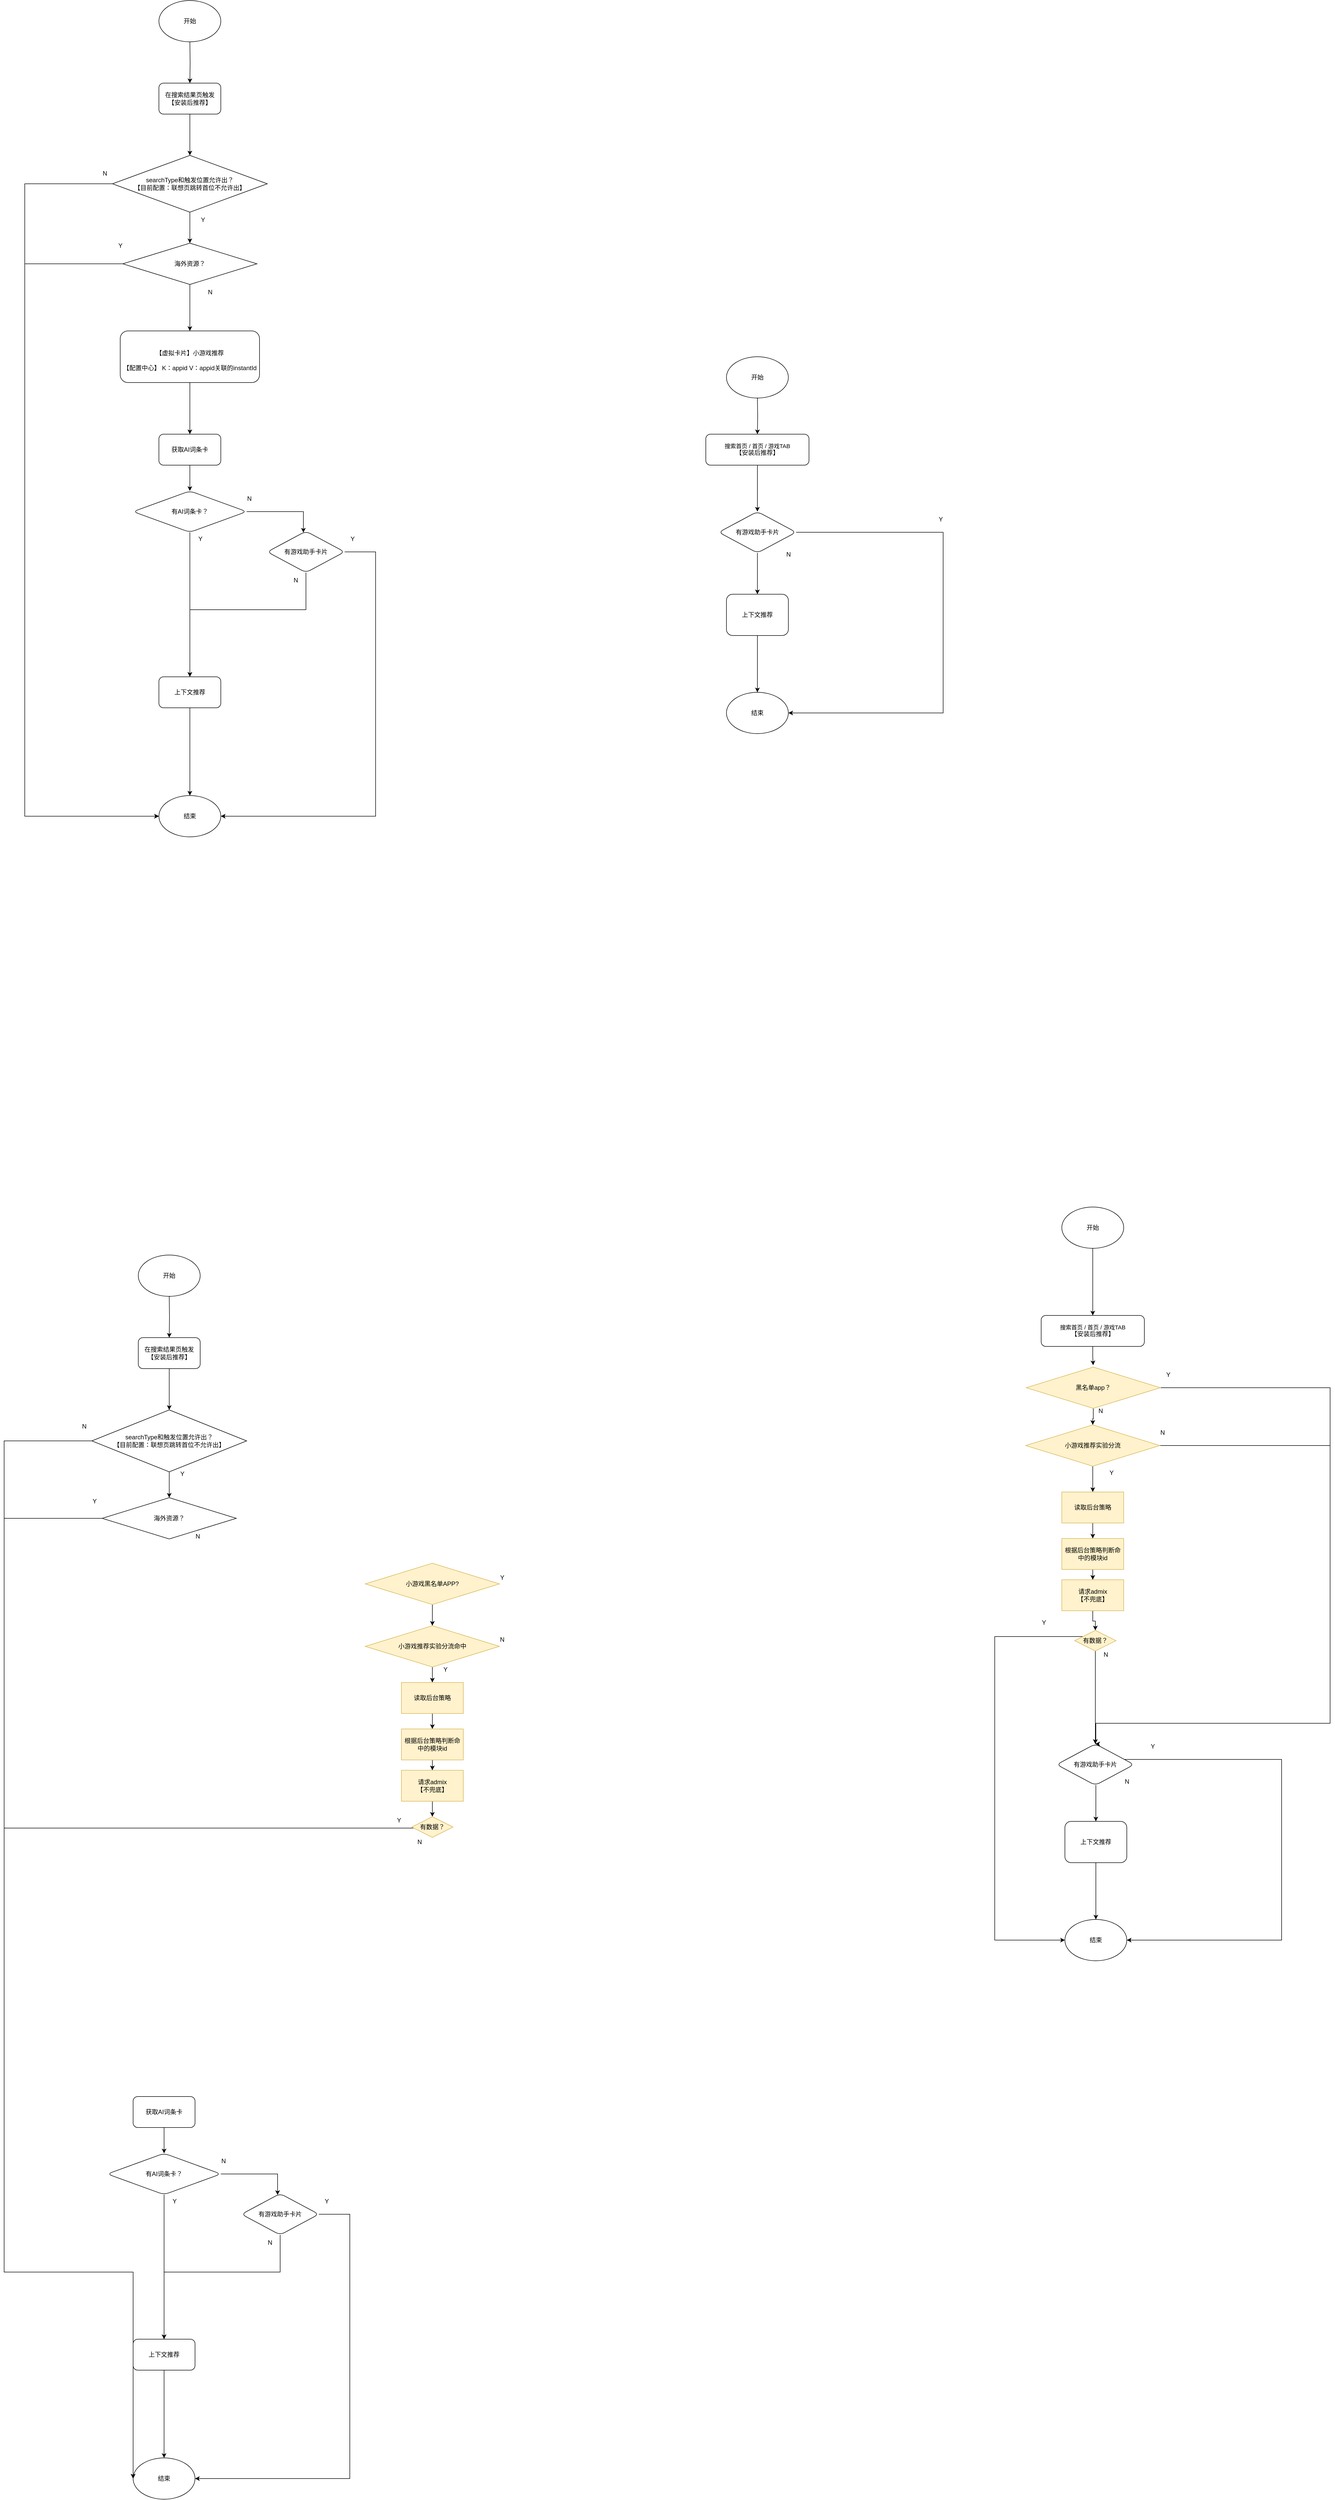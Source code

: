 <mxfile version="26.2.3">
  <diagram name="第 1 页" id="m9TrbYDOdCIX-7oSl9vr">
    <mxGraphModel dx="964" dy="522" grid="1" gridSize="10" guides="1" tooltips="1" connect="1" arrows="1" fold="1" page="1" pageScale="1" pageWidth="827" pageHeight="1169" math="0" shadow="0">
      <root>
        <mxCell id="0" />
        <mxCell id="1" parent="0" />
        <mxCell id="mQm4HfIO1lFHJKP5LkmW-3" value="" style="edgeStyle=orthogonalEdgeStyle;rounded=0;orthogonalLoop=1;jettySize=auto;html=1;" parent="1" target="mQm4HfIO1lFHJKP5LkmW-2" edge="1">
          <mxGeometry relative="1" as="geometry">
            <mxPoint x="390" y="120" as="sourcePoint" />
          </mxGeometry>
        </mxCell>
        <mxCell id="mQm4HfIO1lFHJKP5LkmW-9" value="" style="edgeStyle=orthogonalEdgeStyle;rounded=0;orthogonalLoop=1;jettySize=auto;html=1;" parent="1" source="mQm4HfIO1lFHJKP5LkmW-2" edge="1">
          <mxGeometry relative="1" as="geometry">
            <mxPoint x="390" y="340" as="targetPoint" />
          </mxGeometry>
        </mxCell>
        <mxCell id="mQm4HfIO1lFHJKP5LkmW-2" value="在搜索结果页触发&lt;br&gt;【安装后推荐】" style="whiteSpace=wrap;html=1;rounded=1;" parent="1" vertex="1">
          <mxGeometry x="330" y="200" width="120" height="60" as="geometry" />
        </mxCell>
        <mxCell id="mQm4HfIO1lFHJKP5LkmW-5" value="开始" style="ellipse;whiteSpace=wrap;html=1;" parent="1" vertex="1">
          <mxGeometry x="330" y="40" width="120" height="80" as="geometry" />
        </mxCell>
        <mxCell id="mQm4HfIO1lFHJKP5LkmW-14" style="edgeStyle=orthogonalEdgeStyle;rounded=0;orthogonalLoop=1;jettySize=auto;html=1;entryX=0;entryY=0.5;entryDx=0;entryDy=0;" parent="1" source="mQm4HfIO1lFHJKP5LkmW-10" target="mQm4HfIO1lFHJKP5LkmW-13" edge="1">
          <mxGeometry relative="1" as="geometry">
            <Array as="points">
              <mxPoint x="70" y="395" />
              <mxPoint x="70" y="1620" />
            </Array>
          </mxGeometry>
        </mxCell>
        <mxCell id="mQm4HfIO1lFHJKP5LkmW-17" value="" style="edgeStyle=orthogonalEdgeStyle;rounded=0;orthogonalLoop=1;jettySize=auto;html=1;" parent="1" source="mQm4HfIO1lFHJKP5LkmW-10" edge="1">
          <mxGeometry relative="1" as="geometry">
            <mxPoint x="390" y="510" as="targetPoint" />
          </mxGeometry>
        </mxCell>
        <mxCell id="mQm4HfIO1lFHJKP5LkmW-10" value="searchType和触发位置允许出？&lt;br&gt;【目前配置：联想页跳转首位不允许出】" style="rhombus;whiteSpace=wrap;html=1;" parent="1" vertex="1">
          <mxGeometry x="240" y="340" width="300" height="110" as="geometry" />
        </mxCell>
        <mxCell id="mQm4HfIO1lFHJKP5LkmW-13" value="结束" style="ellipse;whiteSpace=wrap;html=1;" parent="1" vertex="1">
          <mxGeometry x="330" y="1580" width="120" height="80" as="geometry" />
        </mxCell>
        <mxCell id="mQm4HfIO1lFHJKP5LkmW-15" value="N" style="text;html=1;align=center;verticalAlign=middle;resizable=0;points=[];autosize=1;strokeColor=none;fillColor=none;" parent="1" vertex="1">
          <mxGeometry x="210" y="360" width="30" height="30" as="geometry" />
        </mxCell>
        <mxCell id="mQm4HfIO1lFHJKP5LkmW-18" value="Y" style="text;html=1;align=center;verticalAlign=middle;resizable=0;points=[];autosize=1;strokeColor=none;fillColor=none;" parent="1" vertex="1">
          <mxGeometry x="400" y="450" width="30" height="30" as="geometry" />
        </mxCell>
        <mxCell id="mQm4HfIO1lFHJKP5LkmW-20" style="edgeStyle=orthogonalEdgeStyle;rounded=0;orthogonalLoop=1;jettySize=auto;html=1;entryX=0;entryY=0.5;entryDx=0;entryDy=0;" parent="1" source="mQm4HfIO1lFHJKP5LkmW-19" target="mQm4HfIO1lFHJKP5LkmW-13" edge="1">
          <mxGeometry relative="1" as="geometry">
            <Array as="points">
              <mxPoint x="70" y="550" />
              <mxPoint x="70" y="1620" />
            </Array>
          </mxGeometry>
        </mxCell>
        <mxCell id="mQm4HfIO1lFHJKP5LkmW-24" value="" style="edgeStyle=orthogonalEdgeStyle;rounded=0;orthogonalLoop=1;jettySize=auto;html=1;" parent="1" source="mQm4HfIO1lFHJKP5LkmW-19" target="mQm4HfIO1lFHJKP5LkmW-23" edge="1">
          <mxGeometry relative="1" as="geometry" />
        </mxCell>
        <mxCell id="mQm4HfIO1lFHJKP5LkmW-19" value="海外资源？" style="rhombus;whiteSpace=wrap;html=1;" parent="1" vertex="1">
          <mxGeometry x="260" y="510" width="260" height="80" as="geometry" />
        </mxCell>
        <mxCell id="mQm4HfIO1lFHJKP5LkmW-21" value="N" style="text;html=1;align=center;verticalAlign=middle;resizable=0;points=[];autosize=1;strokeColor=none;fillColor=none;" parent="1" vertex="1">
          <mxGeometry x="414" y="590" width="30" height="30" as="geometry" />
        </mxCell>
        <mxCell id="mQm4HfIO1lFHJKP5LkmW-22" value="Y" style="text;html=1;align=center;verticalAlign=middle;resizable=0;points=[];autosize=1;strokeColor=none;fillColor=none;" parent="1" vertex="1">
          <mxGeometry x="240" y="500" width="30" height="30" as="geometry" />
        </mxCell>
        <mxCell id="mQm4HfIO1lFHJKP5LkmW-26" value="" style="edgeStyle=orthogonalEdgeStyle;rounded=0;orthogonalLoop=1;jettySize=auto;html=1;" parent="1" source="mQm4HfIO1lFHJKP5LkmW-23" target="mQm4HfIO1lFHJKP5LkmW-25" edge="1">
          <mxGeometry relative="1" as="geometry" />
        </mxCell>
        <mxCell id="mQm4HfIO1lFHJKP5LkmW-23" value="&lt;br&gt;【虚拟卡片】小游戏推荐&lt;br&gt;&lt;br&gt;&lt;div&gt;【配置中心】 K：appid V：appid关联的instantId&lt;/div&gt;" style="rounded=1;whiteSpace=wrap;html=1;" parent="1" vertex="1">
          <mxGeometry x="255" y="680" width="270" height="100" as="geometry" />
        </mxCell>
        <mxCell id="mQm4HfIO1lFHJKP5LkmW-34" value="" style="edgeStyle=orthogonalEdgeStyle;rounded=0;orthogonalLoop=1;jettySize=auto;html=1;" parent="1" source="mQm4HfIO1lFHJKP5LkmW-25" target="mQm4HfIO1lFHJKP5LkmW-33" edge="1">
          <mxGeometry relative="1" as="geometry" />
        </mxCell>
        <mxCell id="mQm4HfIO1lFHJKP5LkmW-25" value="获取AI词条卡" style="whiteSpace=wrap;html=1;rounded=1;" parent="1" vertex="1">
          <mxGeometry x="330" y="880" width="120" height="60" as="geometry" />
        </mxCell>
        <mxCell id="mQm4HfIO1lFHJKP5LkmW-36" value="" style="edgeStyle=orthogonalEdgeStyle;rounded=0;orthogonalLoop=1;jettySize=auto;html=1;" parent="1" source="mQm4HfIO1lFHJKP5LkmW-33" target="mQm4HfIO1lFHJKP5LkmW-35" edge="1">
          <mxGeometry relative="1" as="geometry" />
        </mxCell>
        <mxCell id="mQm4HfIO1lFHJKP5LkmW-39" value="" style="edgeStyle=orthogonalEdgeStyle;rounded=0;orthogonalLoop=1;jettySize=auto;html=1;" parent="1" source="mQm4HfIO1lFHJKP5LkmW-33" target="mQm4HfIO1lFHJKP5LkmW-38" edge="1">
          <mxGeometry relative="1" as="geometry">
            <Array as="points">
              <mxPoint x="610" y="1030" />
            </Array>
          </mxGeometry>
        </mxCell>
        <mxCell id="mQm4HfIO1lFHJKP5LkmW-33" value="有AI词条卡？" style="rhombus;whiteSpace=wrap;html=1;rounded=1;" parent="1" vertex="1">
          <mxGeometry x="280" y="990" width="220" height="80" as="geometry" />
        </mxCell>
        <mxCell id="mQm4HfIO1lFHJKP5LkmW-46" style="edgeStyle=orthogonalEdgeStyle;rounded=0;orthogonalLoop=1;jettySize=auto;html=1;entryX=0.5;entryY=0;entryDx=0;entryDy=0;" parent="1" source="mQm4HfIO1lFHJKP5LkmW-35" target="mQm4HfIO1lFHJKP5LkmW-13" edge="1">
          <mxGeometry relative="1" as="geometry" />
        </mxCell>
        <mxCell id="mQm4HfIO1lFHJKP5LkmW-35" value="上下文推荐" style="whiteSpace=wrap;html=1;rounded=1;" parent="1" vertex="1">
          <mxGeometry x="330" y="1350" width="120" height="60" as="geometry" />
        </mxCell>
        <mxCell id="mQm4HfIO1lFHJKP5LkmW-37" value="Y" style="text;html=1;align=center;verticalAlign=middle;resizable=0;points=[];autosize=1;strokeColor=none;fillColor=none;" parent="1" vertex="1">
          <mxGeometry x="395" y="1068" width="30" height="30" as="geometry" />
        </mxCell>
        <mxCell id="mQm4HfIO1lFHJKP5LkmW-41" style="edgeStyle=orthogonalEdgeStyle;rounded=0;orthogonalLoop=1;jettySize=auto;html=1;entryX=0.5;entryY=0;entryDx=0;entryDy=0;" parent="1" source="mQm4HfIO1lFHJKP5LkmW-38" target="mQm4HfIO1lFHJKP5LkmW-35" edge="1">
          <mxGeometry relative="1" as="geometry">
            <Array as="points">
              <mxPoint x="615" y="1220" />
              <mxPoint x="390" y="1220" />
            </Array>
          </mxGeometry>
        </mxCell>
        <mxCell id="mQm4HfIO1lFHJKP5LkmW-44" style="edgeStyle=orthogonalEdgeStyle;rounded=0;orthogonalLoop=1;jettySize=auto;html=1;entryX=1;entryY=0.5;entryDx=0;entryDy=0;" parent="1" source="mQm4HfIO1lFHJKP5LkmW-38" target="mQm4HfIO1lFHJKP5LkmW-13" edge="1">
          <mxGeometry relative="1" as="geometry">
            <Array as="points">
              <mxPoint x="750" y="1108" />
              <mxPoint x="750" y="1620" />
            </Array>
          </mxGeometry>
        </mxCell>
        <mxCell id="mQm4HfIO1lFHJKP5LkmW-38" value="有游戏助手卡片" style="rhombus;whiteSpace=wrap;html=1;rounded=1;" parent="1" vertex="1">
          <mxGeometry x="540" y="1068" width="150" height="80" as="geometry" />
        </mxCell>
        <mxCell id="mQm4HfIO1lFHJKP5LkmW-42" value="N" style="text;html=1;align=center;verticalAlign=middle;resizable=0;points=[];autosize=1;strokeColor=none;fillColor=none;" parent="1" vertex="1">
          <mxGeometry x="580" y="1148" width="30" height="30" as="geometry" />
        </mxCell>
        <mxCell id="mQm4HfIO1lFHJKP5LkmW-43" value="N" style="text;html=1;align=center;verticalAlign=middle;resizable=0;points=[];autosize=1;strokeColor=none;fillColor=none;" parent="1" vertex="1">
          <mxGeometry x="490" y="990" width="30" height="30" as="geometry" />
        </mxCell>
        <mxCell id="mQm4HfIO1lFHJKP5LkmW-45" value="Y" style="text;html=1;align=center;verticalAlign=middle;resizable=0;points=[];autosize=1;strokeColor=none;fillColor=none;" parent="1" vertex="1">
          <mxGeometry x="690" y="1068" width="30" height="30" as="geometry" />
        </mxCell>
        <mxCell id="s6yLkB2lFRndOvAFE7hh-1" value="" style="edgeStyle=orthogonalEdgeStyle;rounded=0;orthogonalLoop=1;jettySize=auto;html=1;" parent="1" target="s6yLkB2lFRndOvAFE7hh-3" edge="1">
          <mxGeometry relative="1" as="geometry">
            <mxPoint x="1490" y="810" as="sourcePoint" />
          </mxGeometry>
        </mxCell>
        <mxCell id="s6yLkB2lFRndOvAFE7hh-2" value="" style="edgeStyle=orthogonalEdgeStyle;rounded=0;orthogonalLoop=1;jettySize=auto;html=1;" parent="1" source="s6yLkB2lFRndOvAFE7hh-3" edge="1">
          <mxGeometry relative="1" as="geometry">
            <mxPoint x="1490" y="1030" as="targetPoint" />
          </mxGeometry>
        </mxCell>
        <mxCell id="s6yLkB2lFRndOvAFE7hh-3" value="&lt;span data-copy-origin=&quot;https://odocs.myoas.com&quot; data-docs-delta=&quot;[[20,&amp;quot;搜索首页 / 首页 / 游戏TAB&amp;quot;],[20,&amp;quot;\n&amp;quot;,&amp;quot;24:\&amp;quot;ARlo\&amp;quot;|32:4|direction:\&amp;quot;ltr\&amp;quot;&amp;quot;]]&quot;&gt;&lt;div style=&quot;line-height: 100%;&quot; data-default-linespacing=&quot;100&quot; data-foldable=&quot;true&quot; class=&quot;ql-direction-ltr ql-long-284244&quot; data-header=&quot;4&quot;&gt;&lt;span style=&quot;&quot; class=&quot;ql-author-284244&quot;&gt;&lt;font style=&quot;font-size: 11px;&quot;&gt;搜索首页 / 首页 / 游戏TAB&lt;/font&gt;&lt;/span&gt;&lt;/div&gt;&lt;/span&gt;【安装后推荐】" style="whiteSpace=wrap;html=1;rounded=1;" parent="1" vertex="1">
          <mxGeometry x="1390" y="880" width="200" height="60" as="geometry" />
        </mxCell>
        <mxCell id="s6yLkB2lFRndOvAFE7hh-4" value="开始" style="ellipse;whiteSpace=wrap;html=1;" parent="1" vertex="1">
          <mxGeometry x="1430" y="730" width="120" height="80" as="geometry" />
        </mxCell>
        <mxCell id="s6yLkB2lFRndOvAFE7hh-8" value="结束" style="ellipse;whiteSpace=wrap;html=1;" parent="1" vertex="1">
          <mxGeometry x="1430" y="1380" width="120" height="80" as="geometry" />
        </mxCell>
        <mxCell id="s6yLkB2lFRndOvAFE7hh-23" style="edgeStyle=orthogonalEdgeStyle;rounded=0;orthogonalLoop=1;jettySize=auto;html=1;entryX=0.5;entryY=0;entryDx=0;entryDy=0;" parent="1" source="s6yLkB2lFRndOvAFE7hh-24" target="s6yLkB2lFRndOvAFE7hh-8" edge="1">
          <mxGeometry relative="1" as="geometry" />
        </mxCell>
        <mxCell id="s6yLkB2lFRndOvAFE7hh-24" value="上下文推荐" style="whiteSpace=wrap;html=1;rounded=1;" parent="1" vertex="1">
          <mxGeometry x="1430" y="1190" width="120" height="80" as="geometry" />
        </mxCell>
        <mxCell id="s6yLkB2lFRndOvAFE7hh-26" style="edgeStyle=orthogonalEdgeStyle;rounded=0;orthogonalLoop=1;jettySize=auto;html=1;entryX=0.5;entryY=0;entryDx=0;entryDy=0;" parent="1" source="s6yLkB2lFRndOvAFE7hh-28" target="s6yLkB2lFRndOvAFE7hh-24" edge="1">
          <mxGeometry relative="1" as="geometry">
            <Array as="points">
              <mxPoint x="1490" y="1150" />
              <mxPoint x="1490" y="1150" />
            </Array>
          </mxGeometry>
        </mxCell>
        <mxCell id="s6yLkB2lFRndOvAFE7hh-27" style="edgeStyle=orthogonalEdgeStyle;rounded=0;orthogonalLoop=1;jettySize=auto;html=1;entryX=1;entryY=0.5;entryDx=0;entryDy=0;" parent="1" source="s6yLkB2lFRndOvAFE7hh-28" target="s6yLkB2lFRndOvAFE7hh-8" edge="1">
          <mxGeometry relative="1" as="geometry">
            <Array as="points">
              <mxPoint x="1850" y="1070" />
              <mxPoint x="1850" y="1420" />
            </Array>
          </mxGeometry>
        </mxCell>
        <mxCell id="s6yLkB2lFRndOvAFE7hh-28" value="有游戏助手卡片" style="rhombus;whiteSpace=wrap;html=1;rounded=1;" parent="1" vertex="1">
          <mxGeometry x="1415" y="1030" width="150" height="80" as="geometry" />
        </mxCell>
        <mxCell id="s6yLkB2lFRndOvAFE7hh-31" value="Y" style="text;html=1;align=center;verticalAlign=middle;resizable=0;points=[];autosize=1;strokeColor=none;fillColor=none;" parent="1" vertex="1">
          <mxGeometry x="1830" y="1030" width="30" height="30" as="geometry" />
        </mxCell>
        <mxCell id="s6yLkB2lFRndOvAFE7hh-33" value="N" style="text;html=1;align=center;verticalAlign=middle;resizable=0;points=[];autosize=1;strokeColor=none;fillColor=none;" parent="1" vertex="1">
          <mxGeometry x="1535" y="1098" width="30" height="30" as="geometry" />
        </mxCell>
        <mxCell id="s6yLkB2lFRndOvAFE7hh-34" value="" style="edgeStyle=orthogonalEdgeStyle;rounded=0;orthogonalLoop=1;jettySize=auto;html=1;" parent="1" target="s6yLkB2lFRndOvAFE7hh-36" edge="1">
          <mxGeometry relative="1" as="geometry">
            <mxPoint x="350" y="2550" as="sourcePoint" />
          </mxGeometry>
        </mxCell>
        <mxCell id="s6yLkB2lFRndOvAFE7hh-35" value="" style="edgeStyle=orthogonalEdgeStyle;rounded=0;orthogonalLoop=1;jettySize=auto;html=1;" parent="1" source="s6yLkB2lFRndOvAFE7hh-36" edge="1">
          <mxGeometry relative="1" as="geometry">
            <mxPoint x="350" y="2770" as="targetPoint" />
          </mxGeometry>
        </mxCell>
        <mxCell id="s6yLkB2lFRndOvAFE7hh-36" value="在搜索结果页触发&lt;br&gt;【安装后推荐】" style="whiteSpace=wrap;html=1;rounded=1;" parent="1" vertex="1">
          <mxGeometry x="290" y="2630" width="120" height="60" as="geometry" />
        </mxCell>
        <mxCell id="s6yLkB2lFRndOvAFE7hh-37" value="开始" style="ellipse;whiteSpace=wrap;html=1;" parent="1" vertex="1">
          <mxGeometry x="290" y="2470" width="120" height="80" as="geometry" />
        </mxCell>
        <mxCell id="s6yLkB2lFRndOvAFE7hh-38" style="edgeStyle=orthogonalEdgeStyle;rounded=0;orthogonalLoop=1;jettySize=auto;html=1;entryX=0;entryY=0.5;entryDx=0;entryDy=0;" parent="1" source="s6yLkB2lFRndOvAFE7hh-40" target="s6yLkB2lFRndOvAFE7hh-41" edge="1">
          <mxGeometry relative="1" as="geometry">
            <Array as="points">
              <mxPoint x="30" y="2830" />
              <mxPoint x="30" y="4440" />
              <mxPoint x="280" y="4440" />
            </Array>
          </mxGeometry>
        </mxCell>
        <mxCell id="s6yLkB2lFRndOvAFE7hh-39" value="" style="edgeStyle=orthogonalEdgeStyle;rounded=0;orthogonalLoop=1;jettySize=auto;html=1;" parent="1" source="s6yLkB2lFRndOvAFE7hh-40" edge="1">
          <mxGeometry relative="1" as="geometry">
            <mxPoint x="350" y="2940" as="targetPoint" />
          </mxGeometry>
        </mxCell>
        <mxCell id="s6yLkB2lFRndOvAFE7hh-40" value="searchType和触发位置允许出？&lt;br&gt;【目前配置：联想页跳转首位不允许出】" style="rhombus;whiteSpace=wrap;html=1;" parent="1" vertex="1">
          <mxGeometry x="200" y="2770" width="300" height="120" as="geometry" />
        </mxCell>
        <mxCell id="s6yLkB2lFRndOvAFE7hh-41" value="结束" style="ellipse;whiteSpace=wrap;html=1;" parent="1" vertex="1">
          <mxGeometry x="280" y="4800" width="120" height="80" as="geometry" />
        </mxCell>
        <mxCell id="s6yLkB2lFRndOvAFE7hh-42" value="N" style="text;html=1;align=center;verticalAlign=middle;resizable=0;points=[];autosize=1;strokeColor=none;fillColor=none;" parent="1" vertex="1">
          <mxGeometry x="170" y="2787" width="30" height="30" as="geometry" />
        </mxCell>
        <mxCell id="s6yLkB2lFRndOvAFE7hh-43" value="Y" style="text;html=1;align=center;verticalAlign=middle;resizable=0;points=[];autosize=1;strokeColor=none;fillColor=none;" parent="1" vertex="1">
          <mxGeometry x="360" y="2879" width="30" height="30" as="geometry" />
        </mxCell>
        <mxCell id="s6yLkB2lFRndOvAFE7hh-44" style="edgeStyle=orthogonalEdgeStyle;rounded=0;orthogonalLoop=1;jettySize=auto;html=1;entryX=0;entryY=0.5;entryDx=0;entryDy=0;" parent="1" source="s6yLkB2lFRndOvAFE7hh-46" target="s6yLkB2lFRndOvAFE7hh-41" edge="1">
          <mxGeometry relative="1" as="geometry">
            <Array as="points">
              <mxPoint x="30" y="2980" />
              <mxPoint x="30" y="4440" />
            </Array>
          </mxGeometry>
        </mxCell>
        <mxCell id="s6yLkB2lFRndOvAFE7hh-46" value="海外资源？" style="rhombus;whiteSpace=wrap;html=1;" parent="1" vertex="1">
          <mxGeometry x="220" y="2940" width="260" height="80" as="geometry" />
        </mxCell>
        <mxCell id="s6yLkB2lFRndOvAFE7hh-47" value="N" style="text;html=1;align=center;verticalAlign=middle;resizable=0;points=[];autosize=1;strokeColor=none;fillColor=none;" parent="1" vertex="1">
          <mxGeometry x="390" y="3000" width="30" height="30" as="geometry" />
        </mxCell>
        <mxCell id="s6yLkB2lFRndOvAFE7hh-48" value="Y" style="text;html=1;align=center;verticalAlign=middle;resizable=0;points=[];autosize=1;strokeColor=none;fillColor=none;" parent="1" vertex="1">
          <mxGeometry x="980" y="3080" width="30" height="30" as="geometry" />
        </mxCell>
        <mxCell id="s6yLkB2lFRndOvAFE7hh-51" value="" style="edgeStyle=orthogonalEdgeStyle;rounded=0;orthogonalLoop=1;jettySize=auto;html=1;" parent="1" source="s6yLkB2lFRndOvAFE7hh-52" target="s6yLkB2lFRndOvAFE7hh-55" edge="1">
          <mxGeometry relative="1" as="geometry" />
        </mxCell>
        <mxCell id="s6yLkB2lFRndOvAFE7hh-52" value="获取AI词条卡" style="whiteSpace=wrap;html=1;rounded=1;" parent="1" vertex="1">
          <mxGeometry x="280" y="4100" width="120" height="60" as="geometry" />
        </mxCell>
        <mxCell id="s6yLkB2lFRndOvAFE7hh-53" value="" style="edgeStyle=orthogonalEdgeStyle;rounded=0;orthogonalLoop=1;jettySize=auto;html=1;" parent="1" source="s6yLkB2lFRndOvAFE7hh-55" target="s6yLkB2lFRndOvAFE7hh-57" edge="1">
          <mxGeometry relative="1" as="geometry" />
        </mxCell>
        <mxCell id="s6yLkB2lFRndOvAFE7hh-54" value="" style="edgeStyle=orthogonalEdgeStyle;rounded=0;orthogonalLoop=1;jettySize=auto;html=1;" parent="1" source="s6yLkB2lFRndOvAFE7hh-55" target="s6yLkB2lFRndOvAFE7hh-61" edge="1">
          <mxGeometry relative="1" as="geometry">
            <Array as="points">
              <mxPoint x="560" y="4250" />
            </Array>
          </mxGeometry>
        </mxCell>
        <mxCell id="s6yLkB2lFRndOvAFE7hh-55" value="有AI词条卡？" style="rhombus;whiteSpace=wrap;html=1;rounded=1;" parent="1" vertex="1">
          <mxGeometry x="230" y="4210" width="220" height="80" as="geometry" />
        </mxCell>
        <mxCell id="s6yLkB2lFRndOvAFE7hh-56" style="edgeStyle=orthogonalEdgeStyle;rounded=0;orthogonalLoop=1;jettySize=auto;html=1;entryX=0.5;entryY=0;entryDx=0;entryDy=0;" parent="1" source="s6yLkB2lFRndOvAFE7hh-57" target="s6yLkB2lFRndOvAFE7hh-41" edge="1">
          <mxGeometry relative="1" as="geometry" />
        </mxCell>
        <mxCell id="s6yLkB2lFRndOvAFE7hh-57" value="上下文推荐" style="whiteSpace=wrap;html=1;rounded=1;" parent="1" vertex="1">
          <mxGeometry x="280" y="4570" width="120" height="60" as="geometry" />
        </mxCell>
        <mxCell id="s6yLkB2lFRndOvAFE7hh-58" value="Y" style="text;html=1;align=center;verticalAlign=middle;resizable=0;points=[];autosize=1;strokeColor=none;fillColor=none;" parent="1" vertex="1">
          <mxGeometry x="345" y="4288" width="30" height="30" as="geometry" />
        </mxCell>
        <mxCell id="s6yLkB2lFRndOvAFE7hh-59" style="edgeStyle=orthogonalEdgeStyle;rounded=0;orthogonalLoop=1;jettySize=auto;html=1;entryX=0.5;entryY=0;entryDx=0;entryDy=0;" parent="1" source="s6yLkB2lFRndOvAFE7hh-61" target="s6yLkB2lFRndOvAFE7hh-57" edge="1">
          <mxGeometry relative="1" as="geometry">
            <Array as="points">
              <mxPoint x="565" y="4440" />
              <mxPoint x="340" y="4440" />
            </Array>
          </mxGeometry>
        </mxCell>
        <mxCell id="s6yLkB2lFRndOvAFE7hh-60" style="edgeStyle=orthogonalEdgeStyle;rounded=0;orthogonalLoop=1;jettySize=auto;html=1;entryX=1;entryY=0.5;entryDx=0;entryDy=0;" parent="1" source="s6yLkB2lFRndOvAFE7hh-61" target="s6yLkB2lFRndOvAFE7hh-41" edge="1">
          <mxGeometry relative="1" as="geometry">
            <Array as="points">
              <mxPoint x="700" y="4328" />
              <mxPoint x="700" y="4840" />
            </Array>
          </mxGeometry>
        </mxCell>
        <mxCell id="s6yLkB2lFRndOvAFE7hh-61" value="有游戏助手卡片" style="rhombus;whiteSpace=wrap;html=1;rounded=1;" parent="1" vertex="1">
          <mxGeometry x="490" y="4288" width="150" height="80" as="geometry" />
        </mxCell>
        <mxCell id="s6yLkB2lFRndOvAFE7hh-62" value="N" style="text;html=1;align=center;verticalAlign=middle;resizable=0;points=[];autosize=1;strokeColor=none;fillColor=none;" parent="1" vertex="1">
          <mxGeometry x="530" y="4368" width="30" height="30" as="geometry" />
        </mxCell>
        <mxCell id="s6yLkB2lFRndOvAFE7hh-63" value="N" style="text;html=1;align=center;verticalAlign=middle;resizable=0;points=[];autosize=1;strokeColor=none;fillColor=none;" parent="1" vertex="1">
          <mxGeometry x="440" y="4210" width="30" height="30" as="geometry" />
        </mxCell>
        <mxCell id="s6yLkB2lFRndOvAFE7hh-64" value="Y" style="text;html=1;align=center;verticalAlign=middle;resizable=0;points=[];autosize=1;strokeColor=none;fillColor=none;" parent="1" vertex="1">
          <mxGeometry x="640" y="4288" width="30" height="30" as="geometry" />
        </mxCell>
        <mxCell id="s6yLkB2lFRndOvAFE7hh-69" value="" style="edgeStyle=orthogonalEdgeStyle;rounded=0;orthogonalLoop=1;jettySize=auto;html=1;" parent="1" source="s6yLkB2lFRndOvAFE7hh-67" target="s6yLkB2lFRndOvAFE7hh-68" edge="1">
          <mxGeometry relative="1" as="geometry" />
        </mxCell>
        <mxCell id="s6yLkB2lFRndOvAFE7hh-67" value="小游戏推荐实验分流命中" style="rhombus;whiteSpace=wrap;html=1;fillColor=#fff2cc;strokeColor=#d6b656;" parent="1" vertex="1">
          <mxGeometry x="730" y="3188" width="260" height="80" as="geometry" />
        </mxCell>
        <mxCell id="s6yLkB2lFRndOvAFE7hh-75" value="" style="edgeStyle=orthogonalEdgeStyle;rounded=0;orthogonalLoop=1;jettySize=auto;html=1;" parent="1" source="s6yLkB2lFRndOvAFE7hh-68" target="s6yLkB2lFRndOvAFE7hh-74" edge="1">
          <mxGeometry relative="1" as="geometry" />
        </mxCell>
        <mxCell id="s6yLkB2lFRndOvAFE7hh-68" value="读取后台策略" style="whiteSpace=wrap;html=1;fillColor=#fff2cc;strokeColor=#d6b656;" parent="1" vertex="1">
          <mxGeometry x="800" y="3298" width="120" height="60" as="geometry" />
        </mxCell>
        <mxCell id="s6yLkB2lFRndOvAFE7hh-72" value="Y" style="text;html=1;align=center;verticalAlign=middle;resizable=0;points=[];autosize=1;strokeColor=none;fillColor=none;" parent="1" vertex="1">
          <mxGeometry x="870" y="3258" width="30" height="30" as="geometry" />
        </mxCell>
        <mxCell id="s6yLkB2lFRndOvAFE7hh-73" value="N" style="text;html=1;align=center;verticalAlign=middle;resizable=0;points=[];autosize=1;strokeColor=none;fillColor=none;" parent="1" vertex="1">
          <mxGeometry x="980" y="3200" width="30" height="30" as="geometry" />
        </mxCell>
        <mxCell id="s6yLkB2lFRndOvAFE7hh-80" value="" style="edgeStyle=orthogonalEdgeStyle;rounded=0;orthogonalLoop=1;jettySize=auto;html=1;" parent="1" source="s6yLkB2lFRndOvAFE7hh-74" target="s6yLkB2lFRndOvAFE7hh-79" edge="1">
          <mxGeometry relative="1" as="geometry" />
        </mxCell>
        <mxCell id="s6yLkB2lFRndOvAFE7hh-74" value="根据后台策略判断命中的模块id" style="whiteSpace=wrap;html=1;fillColor=#fff2cc;strokeColor=#d6b656;" parent="1" vertex="1">
          <mxGeometry x="800" y="3388" width="120" height="60" as="geometry" />
        </mxCell>
        <mxCell id="s6yLkB2lFRndOvAFE7hh-84" value="" style="edgeStyle=orthogonalEdgeStyle;rounded=0;orthogonalLoop=1;jettySize=auto;html=1;" parent="1" source="s6yLkB2lFRndOvAFE7hh-79" target="s6yLkB2lFRndOvAFE7hh-83" edge="1">
          <mxGeometry relative="1" as="geometry" />
        </mxCell>
        <mxCell id="s6yLkB2lFRndOvAFE7hh-79" value="请求admix&lt;br&gt;【不兜底】" style="whiteSpace=wrap;html=1;fillColor=#fff2cc;strokeColor=#d6b656;" parent="1" vertex="1">
          <mxGeometry x="800" y="3468" width="120" height="60" as="geometry" />
        </mxCell>
        <mxCell id="s6yLkB2lFRndOvAFE7hh-85" style="edgeStyle=orthogonalEdgeStyle;rounded=0;orthogonalLoop=1;jettySize=auto;html=1;entryX=0;entryY=0.5;entryDx=0;entryDy=0;" parent="1" source="s6yLkB2lFRndOvAFE7hh-83" target="s6yLkB2lFRndOvAFE7hh-41" edge="1">
          <mxGeometry relative="1" as="geometry">
            <Array as="points">
              <mxPoint x="30" y="3580" />
              <mxPoint x="30" y="4440" />
            </Array>
          </mxGeometry>
        </mxCell>
        <mxCell id="s6yLkB2lFRndOvAFE7hh-83" value="有数据？" style="rhombus;whiteSpace=wrap;html=1;fillColor=#fff2cc;strokeColor=#d6b656;" parent="1" vertex="1">
          <mxGeometry x="820" y="3558" width="80" height="40" as="geometry" />
        </mxCell>
        <mxCell id="s6yLkB2lFRndOvAFE7hh-86" value="Y" style="text;html=1;align=center;verticalAlign=middle;resizable=0;points=[];autosize=1;strokeColor=none;fillColor=none;" parent="1" vertex="1">
          <mxGeometry x="780" y="3550" width="30" height="30" as="geometry" />
        </mxCell>
        <mxCell id="s6yLkB2lFRndOvAFE7hh-89" value="N" style="text;html=1;align=center;verticalAlign=middle;resizable=0;points=[];autosize=1;strokeColor=none;fillColor=none;" parent="1" vertex="1">
          <mxGeometry x="820" y="3592" width="30" height="30" as="geometry" />
        </mxCell>
        <mxCell id="s6yLkB2lFRndOvAFE7hh-90" value="" style="edgeStyle=orthogonalEdgeStyle;rounded=0;orthogonalLoop=1;jettySize=auto;html=1;" parent="1" source="s6yLkB2lFRndOvAFE7hh-91" target="s6yLkB2lFRndOvAFE7hh-93" edge="1">
          <mxGeometry relative="1" as="geometry" />
        </mxCell>
        <mxCell id="s6yLkB2lFRndOvAFE7hh-129" style="edgeStyle=orthogonalEdgeStyle;rounded=0;orthogonalLoop=1;jettySize=auto;html=1;entryX=0.5;entryY=0;entryDx=0;entryDy=0;" parent="1" source="s6yLkB2lFRndOvAFE7hh-91" target="s6yLkB2lFRndOvAFE7hh-124" edge="1">
          <mxGeometry relative="1" as="geometry">
            <Array as="points">
              <mxPoint x="2600" y="2839" />
              <mxPoint x="2600" y="3377" />
              <mxPoint x="2146" y="3377" />
            </Array>
          </mxGeometry>
        </mxCell>
        <mxCell id="s6yLkB2lFRndOvAFE7hh-91" value="小游戏推荐实验分流" style="rhombus;whiteSpace=wrap;html=1;fillColor=#fff2cc;strokeColor=#d6b656;" parent="1" vertex="1">
          <mxGeometry x="2010" y="2799" width="260" height="80" as="geometry" />
        </mxCell>
        <mxCell id="s6yLkB2lFRndOvAFE7hh-92" value="" style="edgeStyle=orthogonalEdgeStyle;rounded=0;orthogonalLoop=1;jettySize=auto;html=1;" parent="1" source="s6yLkB2lFRndOvAFE7hh-93" target="s6yLkB2lFRndOvAFE7hh-97" edge="1">
          <mxGeometry relative="1" as="geometry" />
        </mxCell>
        <mxCell id="s6yLkB2lFRndOvAFE7hh-93" value="读取后台策略" style="whiteSpace=wrap;html=1;fillColor=#fff2cc;strokeColor=#d6b656;" parent="1" vertex="1">
          <mxGeometry x="2080" y="2929" width="120" height="60" as="geometry" />
        </mxCell>
        <mxCell id="s6yLkB2lFRndOvAFE7hh-94" value="Y" style="text;html=1;align=center;verticalAlign=middle;resizable=0;points=[];autosize=1;strokeColor=none;fillColor=none;" parent="1" vertex="1">
          <mxGeometry x="2271" y="2687" width="30" height="30" as="geometry" />
        </mxCell>
        <mxCell id="s6yLkB2lFRndOvAFE7hh-96" value="" style="edgeStyle=orthogonalEdgeStyle;rounded=0;orthogonalLoop=1;jettySize=auto;html=1;" parent="1" source="s6yLkB2lFRndOvAFE7hh-97" target="s6yLkB2lFRndOvAFE7hh-99" edge="1">
          <mxGeometry relative="1" as="geometry" />
        </mxCell>
        <mxCell id="s6yLkB2lFRndOvAFE7hh-97" value="根据后台策略判断命中的模块id" style="whiteSpace=wrap;html=1;fillColor=#fff2cc;strokeColor=#d6b656;" parent="1" vertex="1">
          <mxGeometry x="2080" y="3019" width="120" height="60" as="geometry" />
        </mxCell>
        <mxCell id="s6yLkB2lFRndOvAFE7hh-98" value="" style="edgeStyle=orthogonalEdgeStyle;rounded=0;orthogonalLoop=1;jettySize=auto;html=1;" parent="1" source="s6yLkB2lFRndOvAFE7hh-99" target="s6yLkB2lFRndOvAFE7hh-100" edge="1">
          <mxGeometry relative="1" as="geometry" />
        </mxCell>
        <mxCell id="s6yLkB2lFRndOvAFE7hh-99" value="请求admix&lt;br&gt;【不兜底】" style="whiteSpace=wrap;html=1;fillColor=#fff2cc;strokeColor=#d6b656;" parent="1" vertex="1">
          <mxGeometry x="2080" y="3099" width="120" height="60" as="geometry" />
        </mxCell>
        <mxCell id="s6yLkB2lFRndOvAFE7hh-131" style="edgeStyle=orthogonalEdgeStyle;rounded=0;orthogonalLoop=1;jettySize=auto;html=1;entryX=0;entryY=0.5;entryDx=0;entryDy=0;" parent="1" source="s6yLkB2lFRndOvAFE7hh-100" target="s6yLkB2lFRndOvAFE7hh-119" edge="1">
          <mxGeometry relative="1" as="geometry">
            <Array as="points">
              <mxPoint x="1950" y="3209" />
              <mxPoint x="1950" y="3797" />
            </Array>
          </mxGeometry>
        </mxCell>
        <mxCell id="s6yLkB2lFRndOvAFE7hh-133" style="edgeStyle=orthogonalEdgeStyle;rounded=0;orthogonalLoop=1;jettySize=auto;html=1;entryX=0.5;entryY=0;entryDx=0;entryDy=0;" parent="1" source="s6yLkB2lFRndOvAFE7hh-100" target="s6yLkB2lFRndOvAFE7hh-124" edge="1">
          <mxGeometry relative="1" as="geometry" />
        </mxCell>
        <mxCell id="s6yLkB2lFRndOvAFE7hh-100" value="有数据？" style="rhombus;whiteSpace=wrap;html=1;fillColor=#fff2cc;strokeColor=#d6b656;" parent="1" vertex="1">
          <mxGeometry x="2105" y="3197" width="80" height="40" as="geometry" />
        </mxCell>
        <mxCell id="s6yLkB2lFRndOvAFE7hh-101" value="Y" style="text;html=1;align=center;verticalAlign=middle;resizable=0;points=[];autosize=1;strokeColor=none;fillColor=none;" parent="1" vertex="1">
          <mxGeometry x="2030" y="3167" width="30" height="30" as="geometry" />
        </mxCell>
        <mxCell id="s6yLkB2lFRndOvAFE7hh-102" value="N" style="text;html=1;align=center;verticalAlign=middle;resizable=0;points=[];autosize=1;strokeColor=none;fillColor=none;" parent="1" vertex="1">
          <mxGeometry x="2150" y="3229" width="30" height="30" as="geometry" />
        </mxCell>
        <mxCell id="s6yLkB2lFRndOvAFE7hh-117" value="&lt;span data-copy-origin=&quot;https://odocs.myoas.com&quot; data-docs-delta=&quot;[[20,&amp;quot;搜索首页 / 首页 / 游戏TAB&amp;quot;],[20,&amp;quot;\n&amp;quot;,&amp;quot;24:\&amp;quot;ARlo\&amp;quot;|32:4|direction:\&amp;quot;ltr\&amp;quot;&amp;quot;]]&quot;&gt;&lt;div style=&quot;line-height: 100%;&quot; data-default-linespacing=&quot;100&quot; data-foldable=&quot;true&quot; class=&quot;ql-direction-ltr ql-long-284244&quot; data-header=&quot;4&quot;&gt;&lt;span style=&quot;&quot; class=&quot;ql-author-284244&quot;&gt;&lt;font style=&quot;font-size: 11px;&quot;&gt;搜索首页 / 首页 / 游戏TAB&lt;/font&gt;&lt;/span&gt;&lt;/div&gt;&lt;/span&gt;【安装后推荐】" style="whiteSpace=wrap;html=1;rounded=1;" parent="1" vertex="1">
          <mxGeometry x="2040" y="2587" width="200" height="60" as="geometry" />
        </mxCell>
        <mxCell id="s6yLkB2lFRndOvAFE7hh-134" style="edgeStyle=orthogonalEdgeStyle;rounded=0;orthogonalLoop=1;jettySize=auto;html=1;entryX=0.5;entryY=0;entryDx=0;entryDy=0;" parent="1" source="s6yLkB2lFRndOvAFE7hh-118" target="s6yLkB2lFRndOvAFE7hh-117" edge="1">
          <mxGeometry relative="1" as="geometry" />
        </mxCell>
        <mxCell id="s6yLkB2lFRndOvAFE7hh-118" value="开始" style="ellipse;whiteSpace=wrap;html=1;" parent="1" vertex="1">
          <mxGeometry x="2080" y="2377" width="120" height="80" as="geometry" />
        </mxCell>
        <mxCell id="s6yLkB2lFRndOvAFE7hh-119" value="结束" style="ellipse;whiteSpace=wrap;html=1;" parent="1" vertex="1">
          <mxGeometry x="2086" y="3757" width="120" height="80" as="geometry" />
        </mxCell>
        <mxCell id="s6yLkB2lFRndOvAFE7hh-120" style="edgeStyle=orthogonalEdgeStyle;rounded=0;orthogonalLoop=1;jettySize=auto;html=1;entryX=0.5;entryY=0;entryDx=0;entryDy=0;" parent="1" source="s6yLkB2lFRndOvAFE7hh-121" target="s6yLkB2lFRndOvAFE7hh-119" edge="1">
          <mxGeometry relative="1" as="geometry" />
        </mxCell>
        <mxCell id="s6yLkB2lFRndOvAFE7hh-121" value="上下文推荐" style="whiteSpace=wrap;html=1;rounded=1;" parent="1" vertex="1">
          <mxGeometry x="2086" y="3567" width="120" height="80" as="geometry" />
        </mxCell>
        <mxCell id="s6yLkB2lFRndOvAFE7hh-122" style="edgeStyle=orthogonalEdgeStyle;rounded=0;orthogonalLoop=1;jettySize=auto;html=1;entryX=0.5;entryY=0;entryDx=0;entryDy=0;" parent="1" source="s6yLkB2lFRndOvAFE7hh-124" target="s6yLkB2lFRndOvAFE7hh-121" edge="1">
          <mxGeometry relative="1" as="geometry">
            <Array as="points">
              <mxPoint x="2146" y="3527" />
              <mxPoint x="2146" y="3527" />
            </Array>
          </mxGeometry>
        </mxCell>
        <mxCell id="s6yLkB2lFRndOvAFE7hh-123" style="edgeStyle=orthogonalEdgeStyle;rounded=0;orthogonalLoop=1;jettySize=auto;html=1;entryX=1;entryY=0.5;entryDx=0;entryDy=0;" parent="1" source="s6yLkB2lFRndOvAFE7hh-124" target="s6yLkB2lFRndOvAFE7hh-119" edge="1">
          <mxGeometry relative="1" as="geometry">
            <Array as="points">
              <mxPoint x="2506" y="3447" />
              <mxPoint x="2506" y="3797" />
            </Array>
          </mxGeometry>
        </mxCell>
        <mxCell id="s6yLkB2lFRndOvAFE7hh-124" value="有游戏助手卡片" style="rhombus;whiteSpace=wrap;html=1;rounded=1;" parent="1" vertex="1">
          <mxGeometry x="2070" y="3417" width="150" height="80" as="geometry" />
        </mxCell>
        <mxCell id="s6yLkB2lFRndOvAFE7hh-125" value="Y" style="text;html=1;align=center;verticalAlign=middle;resizable=0;points=[];autosize=1;strokeColor=none;fillColor=none;" parent="1" vertex="1">
          <mxGeometry x="2241" y="3407" width="30" height="30" as="geometry" />
        </mxCell>
        <mxCell id="s6yLkB2lFRndOvAFE7hh-126" value="N" style="text;html=1;align=center;verticalAlign=middle;resizable=0;points=[];autosize=1;strokeColor=none;fillColor=none;" parent="1" vertex="1">
          <mxGeometry x="2191" y="3475" width="30" height="30" as="geometry" />
        </mxCell>
        <mxCell id="s6yLkB2lFRndOvAFE7hh-130" value="N" style="text;html=1;align=center;verticalAlign=middle;resizable=0;points=[];autosize=1;strokeColor=none;fillColor=none;" parent="1" vertex="1">
          <mxGeometry x="2260" y="2799" width="30" height="30" as="geometry" />
        </mxCell>
        <mxCell id="6WC9q1SbMV_-_mdY6PVA-2" style="edgeStyle=orthogonalEdgeStyle;rounded=0;orthogonalLoop=1;jettySize=auto;html=1;entryX=0.5;entryY=0;entryDx=0;entryDy=0;" parent="1" source="6WC9q1SbMV_-_mdY6PVA-1" target="s6yLkB2lFRndOvAFE7hh-91" edge="1">
          <mxGeometry relative="1" as="geometry" />
        </mxCell>
        <mxCell id="6WC9q1SbMV_-_mdY6PVA-6" style="edgeStyle=orthogonalEdgeStyle;rounded=0;orthogonalLoop=1;jettySize=auto;html=1;entryX=0.5;entryY=0;entryDx=0;entryDy=0;" parent="1" source="6WC9q1SbMV_-_mdY6PVA-1" target="s6yLkB2lFRndOvAFE7hh-124" edge="1">
          <mxGeometry relative="1" as="geometry">
            <Array as="points">
              <mxPoint x="2600" y="2727" />
              <mxPoint x="2600" y="3377" />
              <mxPoint x="2145" y="3377" />
            </Array>
          </mxGeometry>
        </mxCell>
        <mxCell id="6WC9q1SbMV_-_mdY6PVA-1" value="黑名单app？" style="rhombus;whiteSpace=wrap;html=1;fillColor=#fff2cc;strokeColor=#d6b656;" parent="1" vertex="1">
          <mxGeometry x="2011" y="2687" width="260" height="80" as="geometry" />
        </mxCell>
        <mxCell id="6WC9q1SbMV_-_mdY6PVA-3" value="N" style="text;html=1;align=center;verticalAlign=middle;resizable=0;points=[];autosize=1;strokeColor=none;fillColor=none;" parent="1" vertex="1">
          <mxGeometry x="2140" y="2757" width="30" height="30" as="geometry" />
        </mxCell>
        <mxCell id="6WC9q1SbMV_-_mdY6PVA-5" value="Y" style="text;html=1;align=center;verticalAlign=middle;resizable=0;points=[];autosize=1;strokeColor=none;fillColor=none;" parent="1" vertex="1">
          <mxGeometry x="2161" y="2877" width="30" height="30" as="geometry" />
        </mxCell>
        <mxCell id="6WC9q1SbMV_-_mdY6PVA-7" style="edgeStyle=orthogonalEdgeStyle;rounded=0;orthogonalLoop=1;jettySize=auto;html=1;entryX=0.499;entryY=-0.045;entryDx=0;entryDy=0;entryPerimeter=0;" parent="1" source="s6yLkB2lFRndOvAFE7hh-117" target="6WC9q1SbMV_-_mdY6PVA-1" edge="1">
          <mxGeometry relative="1" as="geometry" />
        </mxCell>
        <mxCell id="6WC9q1SbMV_-_mdY6PVA-12" style="edgeStyle=orthogonalEdgeStyle;rounded=0;orthogonalLoop=1;jettySize=auto;html=1;entryX=0.5;entryY=0;entryDx=0;entryDy=0;" parent="1" source="6WC9q1SbMV_-_mdY6PVA-8" target="s6yLkB2lFRndOvAFE7hh-67" edge="1">
          <mxGeometry relative="1" as="geometry" />
        </mxCell>
        <mxCell id="6WC9q1SbMV_-_mdY6PVA-8" value="小游戏黑名单APP?" style="rhombus;whiteSpace=wrap;html=1;fillColor=#fff2cc;strokeColor=#d6b656;" parent="1" vertex="1">
          <mxGeometry x="730" y="3067" width="260" height="80" as="geometry" />
        </mxCell>
        <mxCell id="6WC9q1SbMV_-_mdY6PVA-10" value="Y" style="text;html=1;align=center;verticalAlign=middle;resizable=0;points=[];autosize=1;strokeColor=none;fillColor=none;" parent="1" vertex="1">
          <mxGeometry x="190" y="2932" width="30" height="30" as="geometry" />
        </mxCell>
      </root>
    </mxGraphModel>
  </diagram>
</mxfile>
